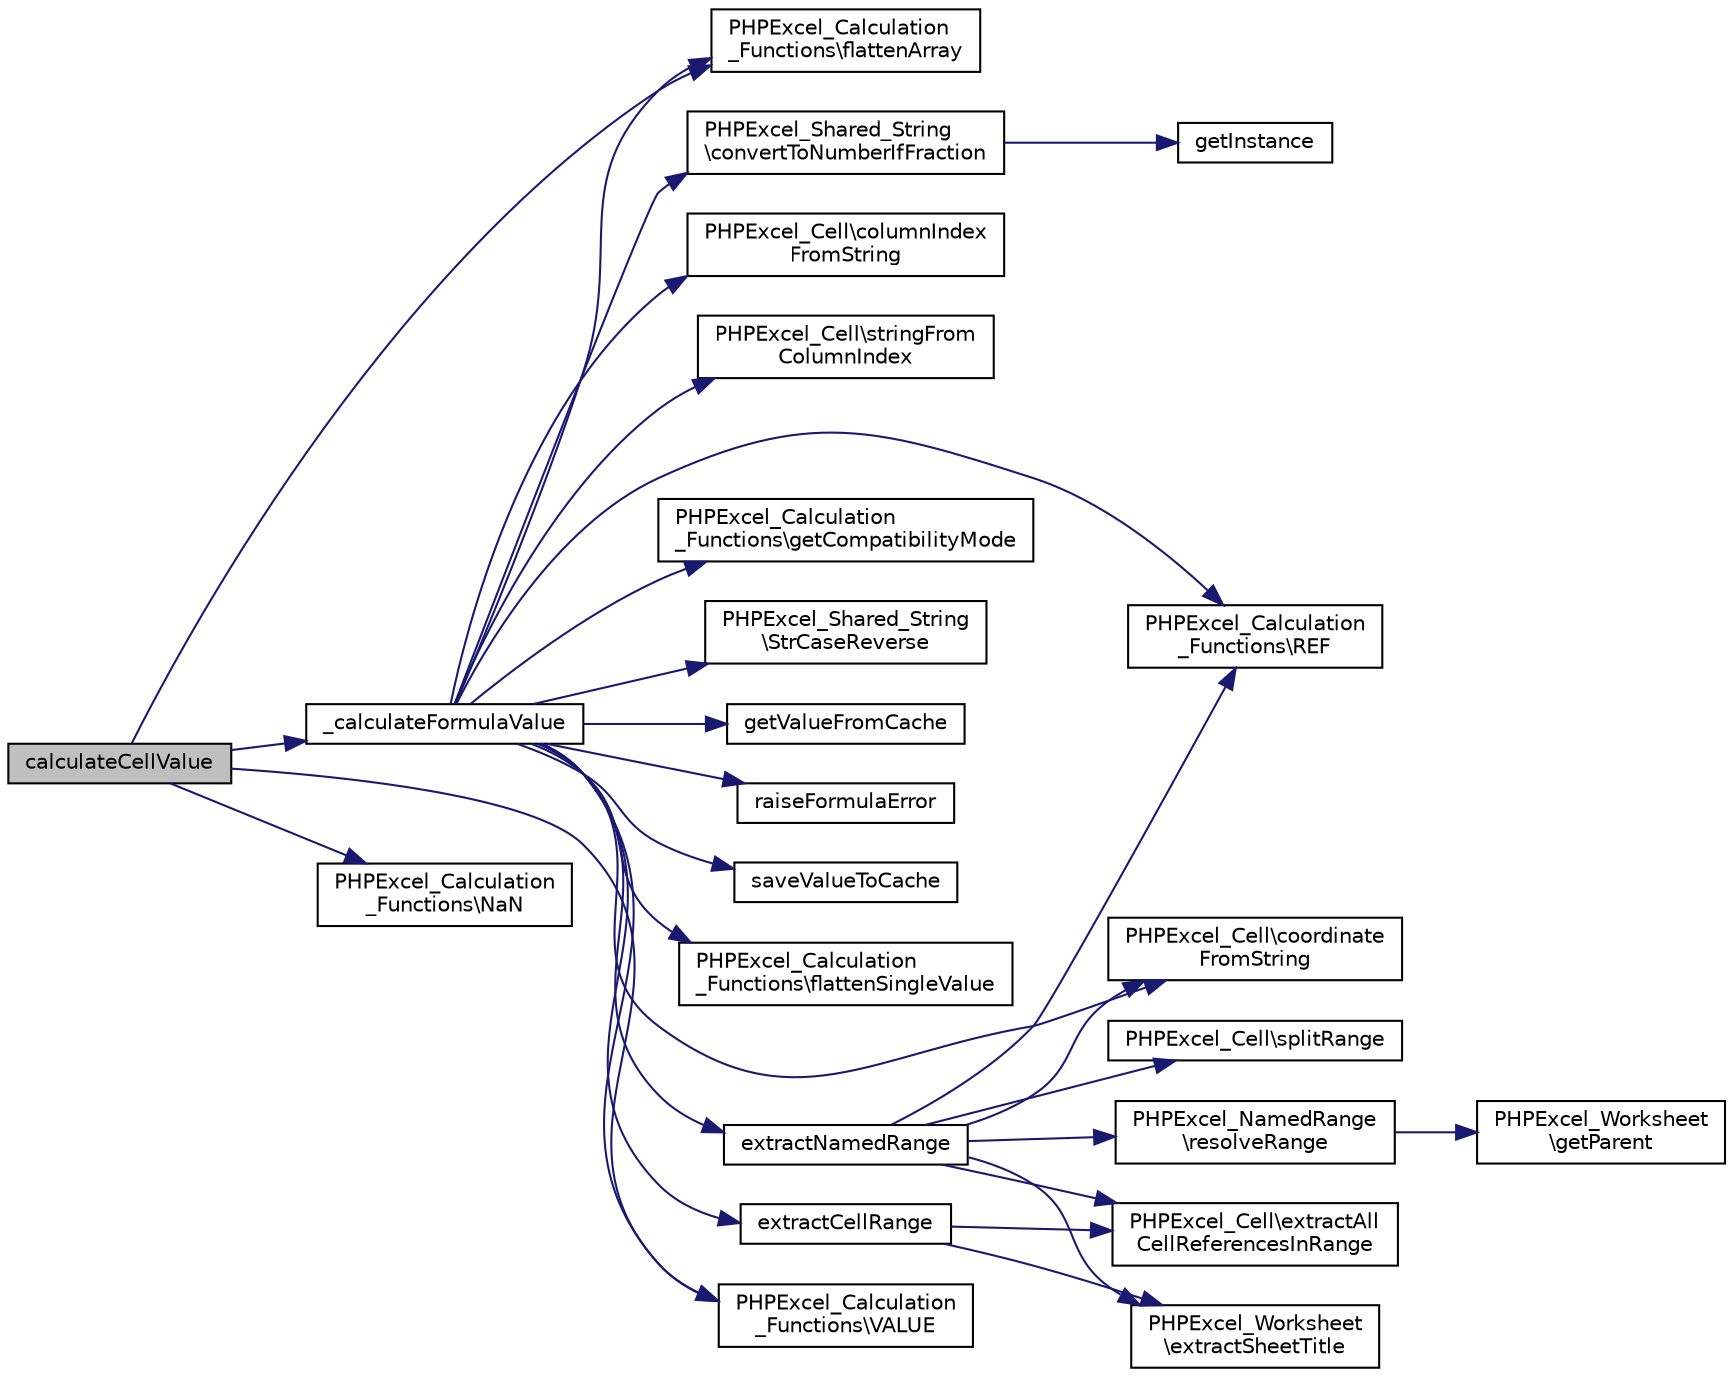 digraph "calculateCellValue"
{
  edge [fontname="Helvetica",fontsize="10",labelfontname="Helvetica",labelfontsize="10"];
  node [fontname="Helvetica",fontsize="10",shape=record];
  rankdir="LR";
  Node62 [label="calculateCellValue",height=0.2,width=0.4,color="black", fillcolor="grey75", style="filled", fontcolor="black"];
  Node62 -> Node63 [color="midnightblue",fontsize="10",style="solid",fontname="Helvetica"];
  Node63 [label="_calculateFormulaValue",height=0.2,width=0.4,color="black", fillcolor="white", style="filled",URL="$class_p_h_p_excel___calculation.html#ad1aef41691363540e51e0a585e111eaa"];
  Node63 -> Node64 [color="midnightblue",fontsize="10",style="solid",fontname="Helvetica"];
  Node64 [label="getValueFromCache",height=0.2,width=0.4,color="black", fillcolor="white", style="filled",URL="$class_p_h_p_excel___calculation.html#a13a5177ce6bce59d4bb1e5688ad75fb7"];
  Node63 -> Node65 [color="midnightblue",fontsize="10",style="solid",fontname="Helvetica"];
  Node65 [label="raiseFormulaError",height=0.2,width=0.4,color="black", fillcolor="white", style="filled",URL="$class_p_h_p_excel___calculation.html#a22c1f148dcd30624e1a333f94cd43bdd"];
  Node63 -> Node66 [color="midnightblue",fontsize="10",style="solid",fontname="Helvetica"];
  Node66 [label="saveValueToCache",height=0.2,width=0.4,color="black", fillcolor="white", style="filled",URL="$class_p_h_p_excel___calculation.html#a2879bbb3c0da111544e91eb9b8ef88df"];
  Node63 -> Node67 [color="midnightblue",fontsize="10",style="solid",fontname="Helvetica"];
  Node67 [label="PHPExcel_Calculation\l_Functions\\flattenArray",height=0.2,width=0.4,color="black", fillcolor="white", style="filled",URL="$class_p_h_p_excel___calculation___functions.html#a727bb3f815b719448bf2e7fd464c4542"];
  Node63 -> Node68 [color="midnightblue",fontsize="10",style="solid",fontname="Helvetica"];
  Node68 [label="PHPExcel_Calculation\l_Functions\\flattenSingleValue",height=0.2,width=0.4,color="black", fillcolor="white", style="filled",URL="$class_p_h_p_excel___calculation___functions.html#acaf2a2e8a02edcc96314474aa06d8550"];
  Node63 -> Node69 [color="midnightblue",fontsize="10",style="solid",fontname="Helvetica"];
  Node69 [label="PHPExcel_Cell\\coordinate\lFromString",height=0.2,width=0.4,color="black", fillcolor="white", style="filled",URL="$class_p_h_p_excel___cell.html#a81e3469df94f7b5a1f5d9064575280a3"];
  Node63 -> Node70 [color="midnightblue",fontsize="10",style="solid",fontname="Helvetica"];
  Node70 [label="PHPExcel_Cell\\columnIndex\lFromString",height=0.2,width=0.4,color="black", fillcolor="white", style="filled",URL="$class_p_h_p_excel___cell.html#a492724422ceefe1d16ed2a8997a0a489"];
  Node63 -> Node71 [color="midnightblue",fontsize="10",style="solid",fontname="Helvetica"];
  Node71 [label="PHPExcel_Cell\\stringFrom\lColumnIndex",height=0.2,width=0.4,color="black", fillcolor="white", style="filled",URL="$class_p_h_p_excel___cell.html#ab5501b4cf2f8cd0af389ad4096fb9387"];
  Node63 -> Node72 [color="midnightblue",fontsize="10",style="solid",fontname="Helvetica"];
  Node72 [label="extractCellRange",height=0.2,width=0.4,color="black", fillcolor="white", style="filled",URL="$class_p_h_p_excel___calculation.html#a9d2232a783e31c75270a500346569965"];
  Node72 -> Node73 [color="midnightblue",fontsize="10",style="solid",fontname="Helvetica"];
  Node73 [label="PHPExcel_Worksheet\l\\extractSheetTitle",height=0.2,width=0.4,color="black", fillcolor="white", style="filled",URL="$class_p_h_p_excel___worksheet.html#af647112824779ee4dd97cb9ff63926bd"];
  Node72 -> Node74 [color="midnightblue",fontsize="10",style="solid",fontname="Helvetica"];
  Node74 [label="PHPExcel_Cell\\extractAll\lCellReferencesInRange",height=0.2,width=0.4,color="black", fillcolor="white", style="filled",URL="$class_p_h_p_excel___cell.html#a63dc6fc782cd5373ee465863213dabdb"];
  Node63 -> Node75 [color="midnightblue",fontsize="10",style="solid",fontname="Helvetica"];
  Node75 [label="PHPExcel_Calculation\l_Functions\\REF",height=0.2,width=0.4,color="black", fillcolor="white", style="filled",URL="$class_p_h_p_excel___calculation___functions.html#a57dca31978b72792e744bf4b711673bc"];
  Node63 -> Node76 [color="midnightblue",fontsize="10",style="solid",fontname="Helvetica"];
  Node76 [label="extractNamedRange",height=0.2,width=0.4,color="black", fillcolor="white", style="filled",URL="$class_p_h_p_excel___calculation.html#a25face12130e4c51ed2994a8124c3f24"];
  Node76 -> Node73 [color="midnightblue",fontsize="10",style="solid",fontname="Helvetica"];
  Node76 -> Node77 [color="midnightblue",fontsize="10",style="solid",fontname="Helvetica"];
  Node77 [label="PHPExcel_NamedRange\l\\resolveRange",height=0.2,width=0.4,color="black", fillcolor="white", style="filled",URL="$class_p_h_p_excel___named_range.html#abcf033bf855d17978f0ae3f631da7180"];
  Node77 -> Node78 [color="midnightblue",fontsize="10",style="solid",fontname="Helvetica"];
  Node78 [label="PHPExcel_Worksheet\l\\getParent",height=0.2,width=0.4,color="black", fillcolor="white", style="filled",URL="$class_p_h_p_excel___worksheet.html#a95ecaee3537b1ad29b04ef383a57bbae"];
  Node76 -> Node79 [color="midnightblue",fontsize="10",style="solid",fontname="Helvetica"];
  Node79 [label="PHPExcel_Cell\\splitRange",height=0.2,width=0.4,color="black", fillcolor="white", style="filled",URL="$class_p_h_p_excel___cell.html#adc7bc94b7768fe290a3653ab6c6a3d8e"];
  Node76 -> Node75 [color="midnightblue",fontsize="10",style="solid",fontname="Helvetica"];
  Node76 -> Node74 [color="midnightblue",fontsize="10",style="solid",fontname="Helvetica"];
  Node76 -> Node69 [color="midnightblue",fontsize="10",style="solid",fontname="Helvetica"];
  Node63 -> Node80 [color="midnightblue",fontsize="10",style="solid",fontname="Helvetica"];
  Node80 [label="PHPExcel_Shared_String\l\\convertToNumberIfFraction",height=0.2,width=0.4,color="black", fillcolor="white", style="filled",URL="$class_p_h_p_excel___shared___string.html#a213492f004f36e26ad8186a85937c073"];
  Node80 -> Node81 [color="midnightblue",fontsize="10",style="solid",fontname="Helvetica"];
  Node81 [label="getInstance",height=0.2,width=0.4,color="black", fillcolor="white", style="filled",URL="$class_p_h_p_excel___calculation.html#a8bfbadeff4d146fadfef867cd1f5526d"];
  Node63 -> Node82 [color="midnightblue",fontsize="10",style="solid",fontname="Helvetica"];
  Node82 [label="PHPExcel_Calculation\l_Functions\\getCompatibilityMode",height=0.2,width=0.4,color="black", fillcolor="white", style="filled",URL="$class_p_h_p_excel___calculation___functions.html#a90371057b06045a2318f8e85c3115e88"];
  Node63 -> Node83 [color="midnightblue",fontsize="10",style="solid",fontname="Helvetica"];
  Node83 [label="PHPExcel_Shared_String\l\\StrCaseReverse",height=0.2,width=0.4,color="black", fillcolor="white", style="filled",URL="$class_p_h_p_excel___shared___string.html#a1d241f4f5827982e59af71a1d205f726"];
  Node63 -> Node84 [color="midnightblue",fontsize="10",style="solid",fontname="Helvetica"];
  Node84 [label="PHPExcel_Calculation\l_Functions\\VALUE",height=0.2,width=0.4,color="black", fillcolor="white", style="filled",URL="$class_p_h_p_excel___calculation___functions.html#a2cc495b625ec296fd11527f968a37698"];
  Node62 -> Node67 [color="midnightblue",fontsize="10",style="solid",fontname="Helvetica"];
  Node62 -> Node84 [color="midnightblue",fontsize="10",style="solid",fontname="Helvetica"];
  Node62 -> Node85 [color="midnightblue",fontsize="10",style="solid",fontname="Helvetica"];
  Node85 [label="PHPExcel_Calculation\l_Functions\\NaN",height=0.2,width=0.4,color="black", fillcolor="white", style="filled",URL="$class_p_h_p_excel___calculation___functions.html#ad35ef66aa71a12a3f978b34c0e595a89"];
}
